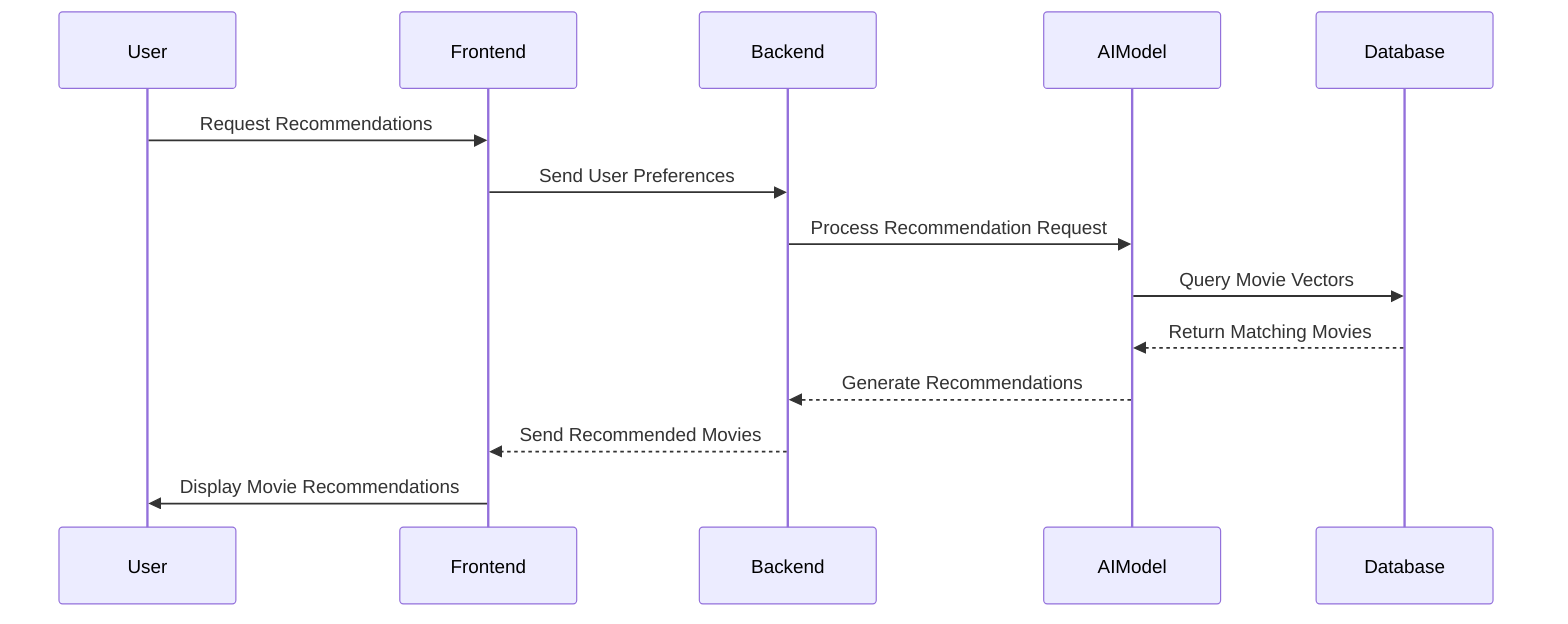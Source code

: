 sequenceDiagram
    participant User
    participant Frontend
    participant Backend
    participant AIModel
    participant Database

    User->>Frontend: Request Recommendations
    Frontend->>Backend: Send User Preferences
    Backend->>AIModel: Process Recommendation Request
    AIModel->>Database: Query Movie Vectors
    Database-->>AIModel: Return Matching Movies
    AIModel-->>Backend: Generate Recommendations
    Backend-->>Frontend: Send Recommended Movies
    Frontend->>User: Display Movie Recommendations